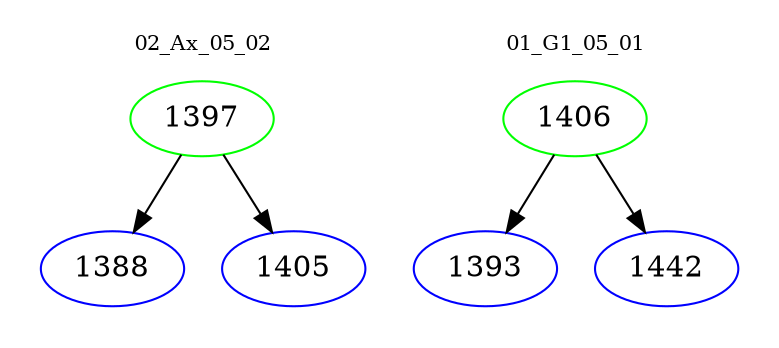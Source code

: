 digraph{
subgraph cluster_0 {
color = white
label = "02_Ax_05_02";
fontsize=10;
T0_1397 [label="1397", color="green"]
T0_1397 -> T0_1388 [color="black"]
T0_1388 [label="1388", color="blue"]
T0_1397 -> T0_1405 [color="black"]
T0_1405 [label="1405", color="blue"]
}
subgraph cluster_1 {
color = white
label = "01_G1_05_01";
fontsize=10;
T1_1406 [label="1406", color="green"]
T1_1406 -> T1_1393 [color="black"]
T1_1393 [label="1393", color="blue"]
T1_1406 -> T1_1442 [color="black"]
T1_1442 [label="1442", color="blue"]
}
}
